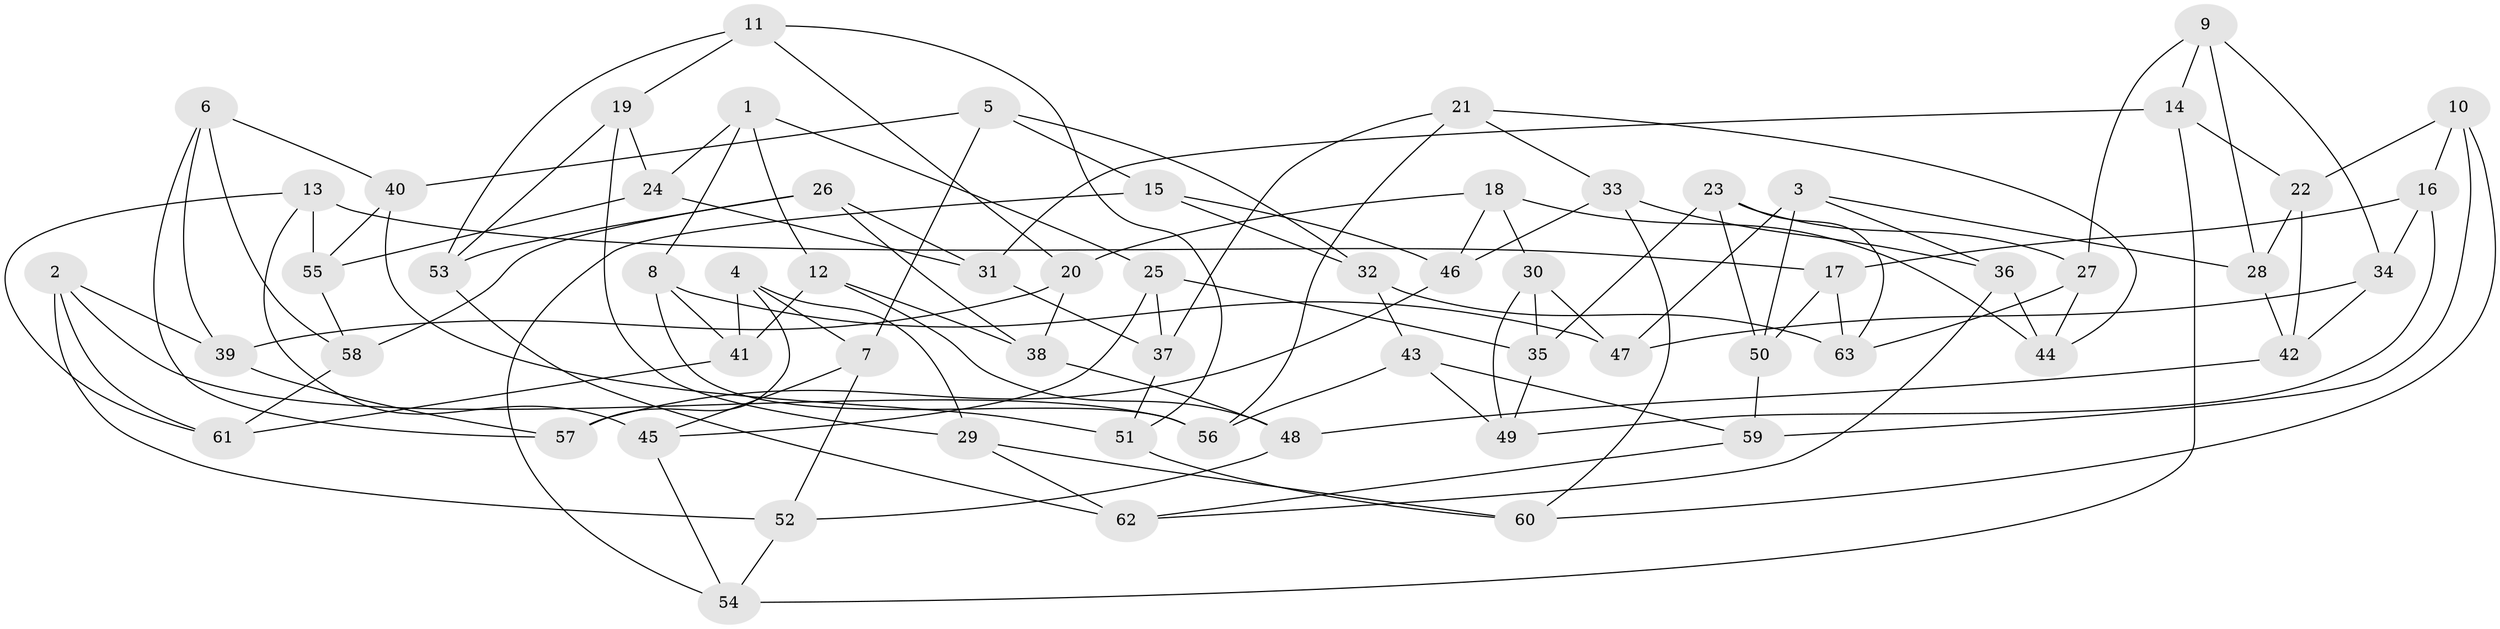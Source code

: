 // Generated by graph-tools (version 1.1) at 2025/11/02/27/25 16:11:47]
// undirected, 63 vertices, 126 edges
graph export_dot {
graph [start="1"]
  node [color=gray90,style=filled];
  1;
  2;
  3;
  4;
  5;
  6;
  7;
  8;
  9;
  10;
  11;
  12;
  13;
  14;
  15;
  16;
  17;
  18;
  19;
  20;
  21;
  22;
  23;
  24;
  25;
  26;
  27;
  28;
  29;
  30;
  31;
  32;
  33;
  34;
  35;
  36;
  37;
  38;
  39;
  40;
  41;
  42;
  43;
  44;
  45;
  46;
  47;
  48;
  49;
  50;
  51;
  52;
  53;
  54;
  55;
  56;
  57;
  58;
  59;
  60;
  61;
  62;
  63;
  1 -- 12;
  1 -- 24;
  1 -- 25;
  1 -- 8;
  2 -- 52;
  2 -- 56;
  2 -- 39;
  2 -- 61;
  3 -- 28;
  3 -- 50;
  3 -- 36;
  3 -- 47;
  4 -- 41;
  4 -- 57;
  4 -- 7;
  4 -- 29;
  5 -- 7;
  5 -- 15;
  5 -- 32;
  5 -- 40;
  6 -- 57;
  6 -- 58;
  6 -- 39;
  6 -- 40;
  7 -- 52;
  7 -- 45;
  8 -- 41;
  8 -- 56;
  8 -- 47;
  9 -- 34;
  9 -- 14;
  9 -- 27;
  9 -- 28;
  10 -- 60;
  10 -- 16;
  10 -- 59;
  10 -- 22;
  11 -- 19;
  11 -- 53;
  11 -- 51;
  11 -- 20;
  12 -- 41;
  12 -- 38;
  12 -- 48;
  13 -- 61;
  13 -- 45;
  13 -- 17;
  13 -- 55;
  14 -- 22;
  14 -- 31;
  14 -- 54;
  15 -- 32;
  15 -- 54;
  15 -- 46;
  16 -- 34;
  16 -- 49;
  16 -- 17;
  17 -- 50;
  17 -- 63;
  18 -- 44;
  18 -- 20;
  18 -- 30;
  18 -- 46;
  19 -- 29;
  19 -- 24;
  19 -- 53;
  20 -- 39;
  20 -- 38;
  21 -- 33;
  21 -- 37;
  21 -- 44;
  21 -- 56;
  22 -- 42;
  22 -- 28;
  23 -- 63;
  23 -- 27;
  23 -- 35;
  23 -- 50;
  24 -- 31;
  24 -- 55;
  25 -- 37;
  25 -- 45;
  25 -- 35;
  26 -- 38;
  26 -- 53;
  26 -- 58;
  26 -- 31;
  27 -- 44;
  27 -- 63;
  28 -- 42;
  29 -- 62;
  29 -- 60;
  30 -- 35;
  30 -- 49;
  30 -- 47;
  31 -- 37;
  32 -- 43;
  32 -- 63;
  33 -- 46;
  33 -- 36;
  33 -- 60;
  34 -- 42;
  34 -- 47;
  35 -- 49;
  36 -- 44;
  36 -- 62;
  37 -- 51;
  38 -- 48;
  39 -- 57;
  40 -- 55;
  40 -- 51;
  41 -- 61;
  42 -- 48;
  43 -- 56;
  43 -- 59;
  43 -- 49;
  45 -- 54;
  46 -- 57;
  48 -- 52;
  50 -- 59;
  51 -- 60;
  52 -- 54;
  53 -- 62;
  55 -- 58;
  58 -- 61;
  59 -- 62;
}
